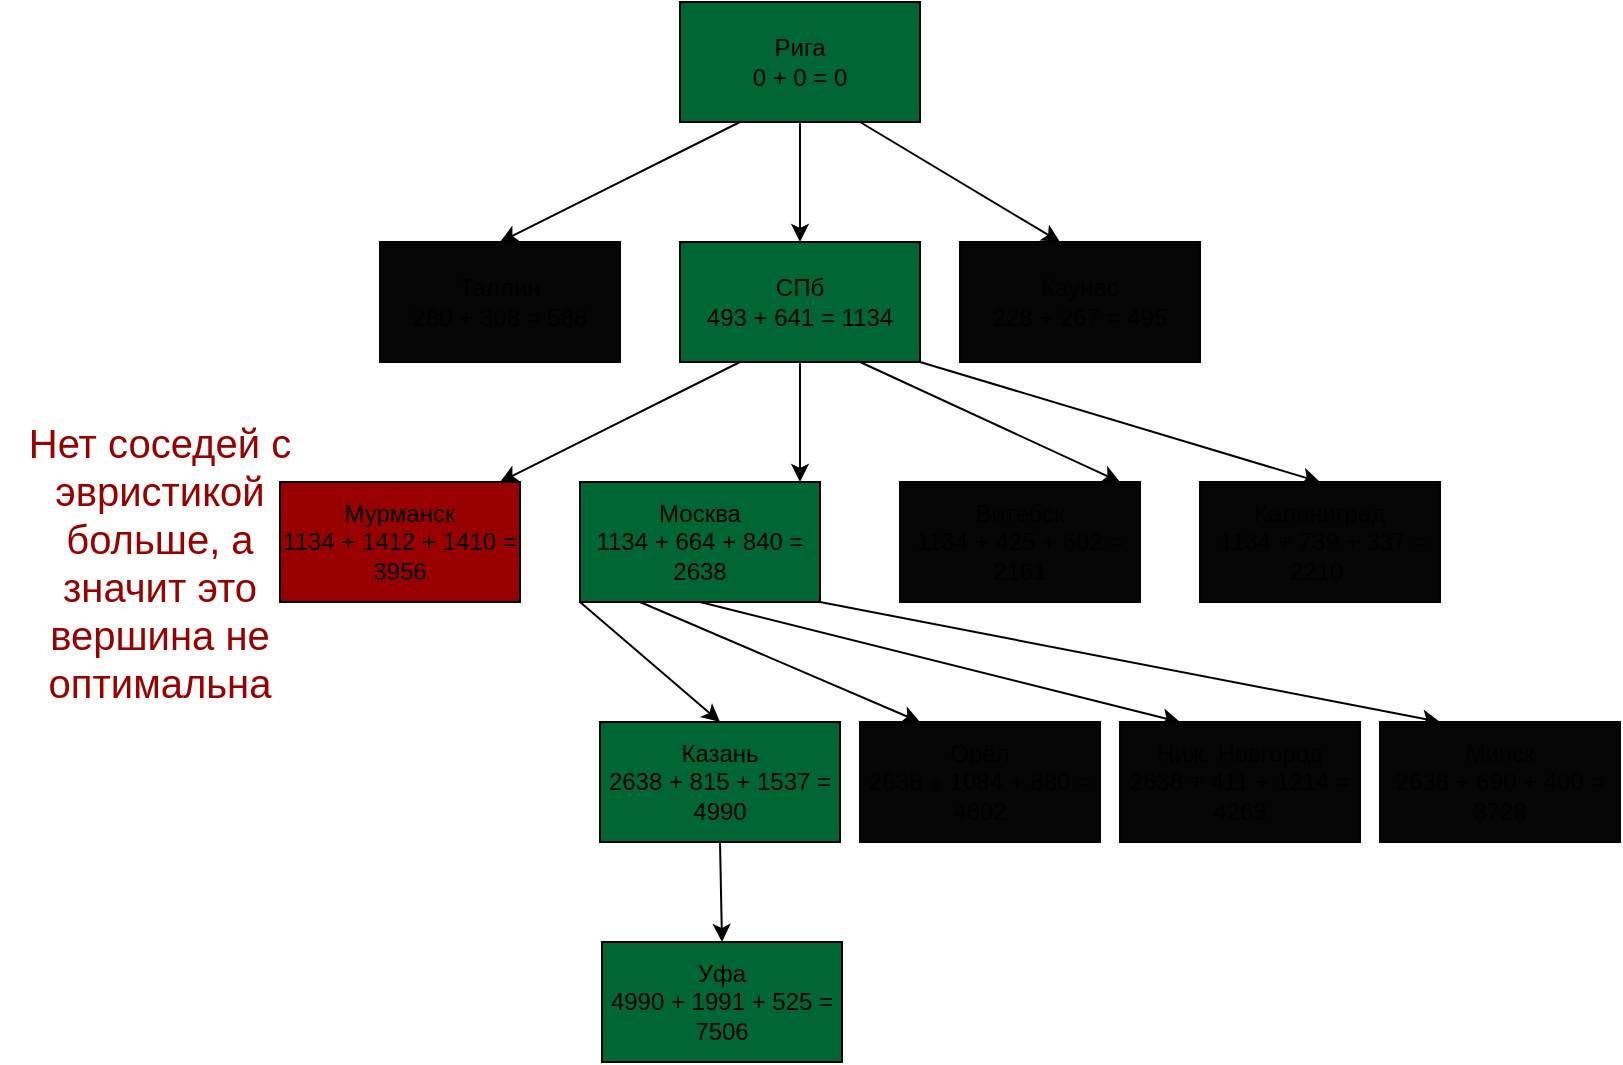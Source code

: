 <mxfile version="13.1.3">
    <diagram id="6hGFLwfOUW9BJ-s0fimq" name="Page-1">
        <mxGraphModel dx="1167" dy="679" grid="1" gridSize="10" guides="1" tooltips="1" connect="1" arrows="1" fold="1" page="1" pageScale="1" pageWidth="827" pageHeight="1169" math="0" shadow="0">
            <root>
                <mxCell id="0"/>
                <mxCell id="1" parent="0"/>
                <mxCell id="3" value="Рига &lt;br&gt;0 + 0 = 0" style="rounded=0;whiteSpace=wrap;html=1;fillColor=#006633;" parent="1" vertex="1">
                    <mxGeometry x="340" width="120" height="60" as="geometry"/>
                </mxCell>
                <mxCell id="4" value="" style="endArrow=classic;html=1;exitX=0.25;exitY=1;exitDx=0;exitDy=0;" parent="1" source="3" edge="1">
                    <mxGeometry width="50" height="50" relative="1" as="geometry">
                        <mxPoint x="430" y="360" as="sourcePoint"/>
                        <mxPoint x="250" y="120" as="targetPoint"/>
                    </mxGeometry>
                </mxCell>
                <mxCell id="5" value="" style="endArrow=classic;html=1;exitX=0.5;exitY=1;exitDx=0;exitDy=0;" parent="1" source="3" edge="1">
                    <mxGeometry width="50" height="50" relative="1" as="geometry">
                        <mxPoint x="430" y="360" as="sourcePoint"/>
                        <mxPoint x="400" y="120" as="targetPoint"/>
                    </mxGeometry>
                </mxCell>
                <mxCell id="6" value="" style="endArrow=classic;html=1;exitX=0.75;exitY=1;exitDx=0;exitDy=0;" parent="1" source="3" edge="1">
                    <mxGeometry width="50" height="50" relative="1" as="geometry">
                        <mxPoint x="430" y="360" as="sourcePoint"/>
                        <mxPoint x="530" y="120" as="targetPoint"/>
                    </mxGeometry>
                </mxCell>
                <mxCell id="7" value="Каунас &lt;br&gt;228 + 267 = 495" style="rounded=0;whiteSpace=wrap;html=1;fillColor=#050505;" parent="1" vertex="1">
                    <mxGeometry x="480" y="120" width="120" height="60" as="geometry"/>
                </mxCell>
                <mxCell id="8" value="СПб &lt;br&gt;493 + 641 = 1134" style="rounded=0;whiteSpace=wrap;html=1;fillColor=#006633;" parent="1" vertex="1">
                    <mxGeometry x="340" y="120" width="120" height="60" as="geometry"/>
                </mxCell>
                <mxCell id="10" value="Таллин &lt;br&gt;280 + 308 = 588" style="rounded=0;whiteSpace=wrap;html=1;fillColor=#050505;" parent="1" vertex="1">
                    <mxGeometry x="190" y="120" width="120" height="60" as="geometry"/>
                </mxCell>
                <mxCell id="13" value="" style="endArrow=classic;html=1;exitX=0.25;exitY=1;exitDx=0;exitDy=0;" parent="1" source="8" edge="1">
                    <mxGeometry width="50" height="50" relative="1" as="geometry">
                        <mxPoint x="430" y="360" as="sourcePoint"/>
                        <mxPoint x="250" y="240" as="targetPoint"/>
                    </mxGeometry>
                </mxCell>
                <mxCell id="14" value="" style="endArrow=classic;html=1;exitX=0.5;exitY=1;exitDx=0;exitDy=0;" parent="1" source="8" edge="1">
                    <mxGeometry width="50" height="50" relative="1" as="geometry">
                        <mxPoint x="430" y="360" as="sourcePoint"/>
                        <mxPoint x="400" y="240" as="targetPoint"/>
                    </mxGeometry>
                </mxCell>
                <mxCell id="15" value="" style="endArrow=classic;html=1;exitX=0.75;exitY=1;exitDx=0;exitDy=0;" parent="1" source="8" edge="1">
                    <mxGeometry width="50" height="50" relative="1" as="geometry">
                        <mxPoint x="430" y="360" as="sourcePoint"/>
                        <mxPoint x="560" y="240" as="targetPoint"/>
                    </mxGeometry>
                </mxCell>
                <mxCell id="16" value="Москва &lt;br&gt;1134 + 664 + 840 = 2638" style="rounded=0;whiteSpace=wrap;html=1;fillColor=#006633;" parent="1" vertex="1">
                    <mxGeometry x="290" y="240" width="120" height="60" as="geometry"/>
                </mxCell>
                <mxCell id="17" value="Мурманск &lt;br&gt;1134 + 1412 + 1410 = 3956" style="rounded=0;whiteSpace=wrap;html=1;fillColor=#990000;" parent="1" vertex="1">
                    <mxGeometry x="140" y="240" width="120" height="60" as="geometry"/>
                </mxCell>
                <mxCell id="18" value="Витебск&lt;br&gt;1134 + 425 + 602 = 2161" style="rounded=0;whiteSpace=wrap;html=1;fillColor=#050505;" parent="1" vertex="1">
                    <mxGeometry x="450" y="240" width="120" height="60" as="geometry"/>
                </mxCell>
                <mxCell id="19" value="Калиниград &lt;br&gt;&amp;nbsp;1134 + 739 + 337 = 2210&amp;nbsp;" style="rounded=0;whiteSpace=wrap;html=1;fillColor=#050505;" parent="1" vertex="1">
                    <mxGeometry x="600" y="240" width="120" height="60" as="geometry"/>
                </mxCell>
                <mxCell id="20" value="" style="endArrow=classic;html=1;exitX=1;exitY=1;exitDx=0;exitDy=0;entryX=0.5;entryY=0;entryDx=0;entryDy=0;" parent="1" source="8" target="19" edge="1">
                    <mxGeometry width="50" height="50" relative="1" as="geometry">
                        <mxPoint x="430" y="360" as="sourcePoint"/>
                        <mxPoint x="480" y="310" as="targetPoint"/>
                    </mxGeometry>
                </mxCell>
                <mxCell id="22" value="Казань &lt;br&gt;2638 + 815 + 1537 = 4990" style="rounded=0;whiteSpace=wrap;html=1;fillColor=#006633;" parent="1" vertex="1">
                    <mxGeometry x="300" y="360" width="120" height="60" as="geometry"/>
                </mxCell>
                <mxCell id="31" value="" style="endArrow=classic;html=1;exitX=0;exitY=1;exitDx=0;exitDy=0;" parent="1" source="16" edge="1">
                    <mxGeometry width="50" height="50" relative="1" as="geometry">
                        <mxPoint x="300" y="320" as="sourcePoint"/>
                        <mxPoint x="360" y="360" as="targetPoint"/>
                    </mxGeometry>
                </mxCell>
                <mxCell id="32" value="" style="endArrow=classic;html=1;exitX=0.25;exitY=1;exitDx=0;exitDy=0;entryX=0.25;entryY=0;entryDx=0;entryDy=0;" parent="1" source="16" target="35" edge="1">
                    <mxGeometry width="50" height="50" relative="1" as="geometry">
                        <mxPoint x="465" y="490" as="sourcePoint"/>
                        <mxPoint x="515" y="360" as="targetPoint"/>
                    </mxGeometry>
                </mxCell>
                <mxCell id="34" value="Ниж. Новгород &lt;br&gt;2638 + 411 + 1214 = 4263" style="rounded=0;whiteSpace=wrap;html=1;fillColor=#050505;" parent="1" vertex="1">
                    <mxGeometry x="560" y="360" width="120" height="60" as="geometry"/>
                </mxCell>
                <mxCell id="35" value="Орёл &lt;br&gt;2638 + 1084 + 880 = 4602" style="rounded=0;whiteSpace=wrap;html=1;fillColor=#050505;" parent="1" vertex="1">
                    <mxGeometry x="430" y="360" width="120" height="60" as="geometry"/>
                </mxCell>
                <mxCell id="38" value="Минск &lt;br&gt;2638 + 690 + 400 = 3728" style="rounded=0;whiteSpace=wrap;html=1;fillColor=#050505;" parent="1" vertex="1">
                    <mxGeometry x="690" y="360" width="120" height="60" as="geometry"/>
                </mxCell>
                <mxCell id="39" value="" style="endArrow=classic;html=1;exitX=0.5;exitY=1;exitDx=0;exitDy=0;entryX=0.25;entryY=0;entryDx=0;entryDy=0;" parent="1" source="16" target="34" edge="1">
                    <mxGeometry width="50" height="50" relative="1" as="geometry">
                        <mxPoint x="350" y="310" as="sourcePoint"/>
                        <mxPoint x="560" y="350" as="targetPoint"/>
                    </mxGeometry>
                </mxCell>
                <mxCell id="40" value="" style="endArrow=classic;html=1;exitX=1;exitY=1;exitDx=0;exitDy=0;entryX=0.25;entryY=0;entryDx=0;entryDy=0;" parent="1" source="16" target="38" edge="1">
                    <mxGeometry width="50" height="50" relative="1" as="geometry">
                        <mxPoint x="510" y="400" as="sourcePoint"/>
                        <mxPoint x="560" y="350" as="targetPoint"/>
                    </mxGeometry>
                </mxCell>
                <mxCell id="50" value="&lt;font style=&quot;font-size: 20px&quot; color=&quot;#990000&quot;&gt;Нет соседей с эвристикой больше, а значит это вершина не оптимальна&lt;br&gt;&lt;/font&gt;" style="text;html=1;strokeColor=none;fillColor=none;align=center;verticalAlign=middle;whiteSpace=wrap;rounded=0;" parent="1" vertex="1">
                    <mxGeometry y="270" width="160" height="20" as="geometry"/>
                </mxCell>
                <mxCell id="51" value="Уфа&lt;br&gt;4990 + 1991 + 525 = 7506" style="rounded=0;whiteSpace=wrap;html=1;fillColor=#006633;" parent="1" vertex="1">
                    <mxGeometry x="301" y="470" width="120" height="60" as="geometry"/>
                </mxCell>
                <mxCell id="56" value="" style="endArrow=classic;html=1;exitX=0.5;exitY=1;exitDx=0;exitDy=0;entryX=0.5;entryY=0;entryDx=0;entryDy=0;" parent="1" source="22" target="51" edge="1">
                    <mxGeometry width="50" height="50" relative="1" as="geometry">
                        <mxPoint x="540" y="525" as="sourcePoint"/>
                        <mxPoint x="590" y="475" as="targetPoint"/>
                    </mxGeometry>
                </mxCell>
            </root>
        </mxGraphModel>
    </diagram>
</mxfile>